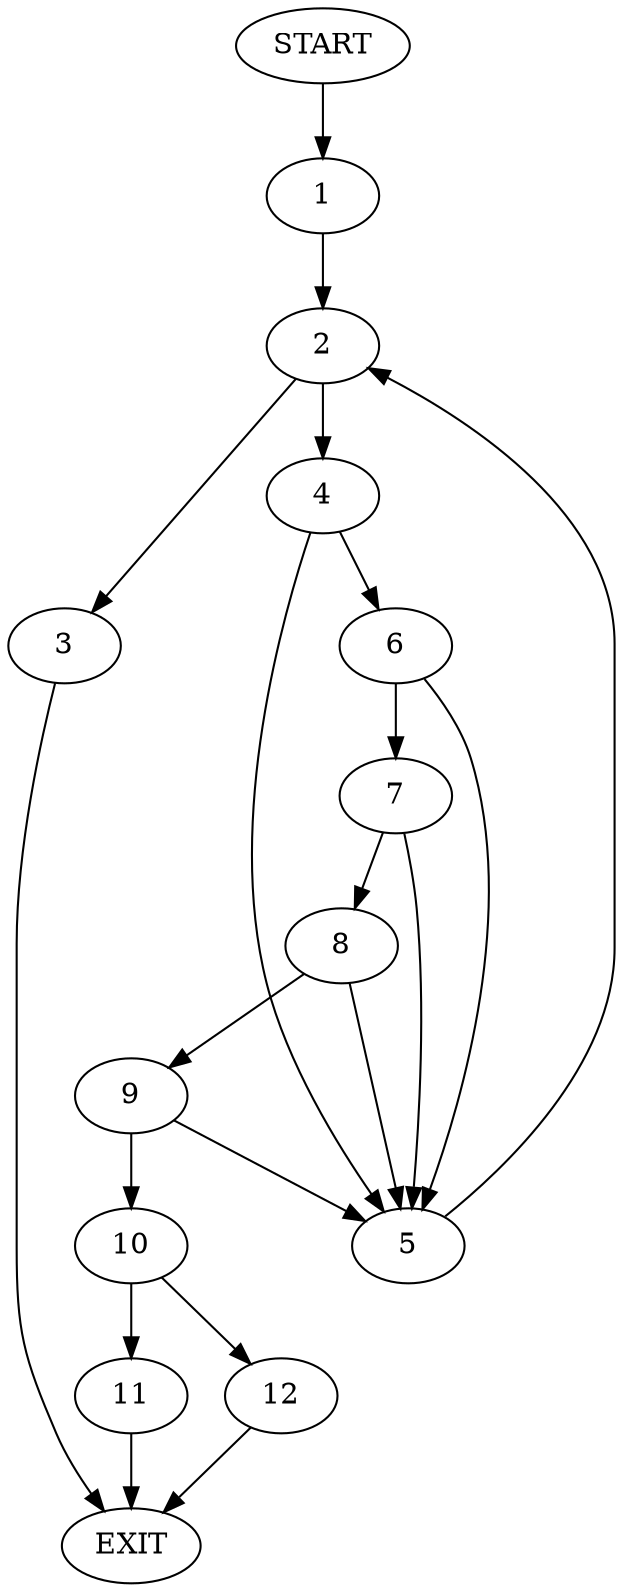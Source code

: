 digraph {
0 [label="START"]
13 [label="EXIT"]
0 -> 1
1 -> 2
2 -> 3
2 -> 4
3 -> 13
4 -> 5
4 -> 6
5 -> 2
6 -> 5
6 -> 7
7 -> 5
7 -> 8
8 -> 5
8 -> 9
9 -> 5
9 -> 10
10 -> 11
10 -> 12
12 -> 13
11 -> 13
}
